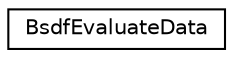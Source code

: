 digraph "Graphical Class Hierarchy"
{
 // LATEX_PDF_SIZE
  edge [fontname="Helvetica",fontsize="10",labelfontname="Helvetica",labelfontsize="10"];
  node [fontname="Helvetica",fontsize="10",shape=record];
  rankdir="LR";
  Node0 [label="BsdfEvaluateData",height=0.2,width=0.4,color="black", fillcolor="white", style="filled",URL="$struct_bsdf_evaluate_data.html",tooltip=" "];
}
